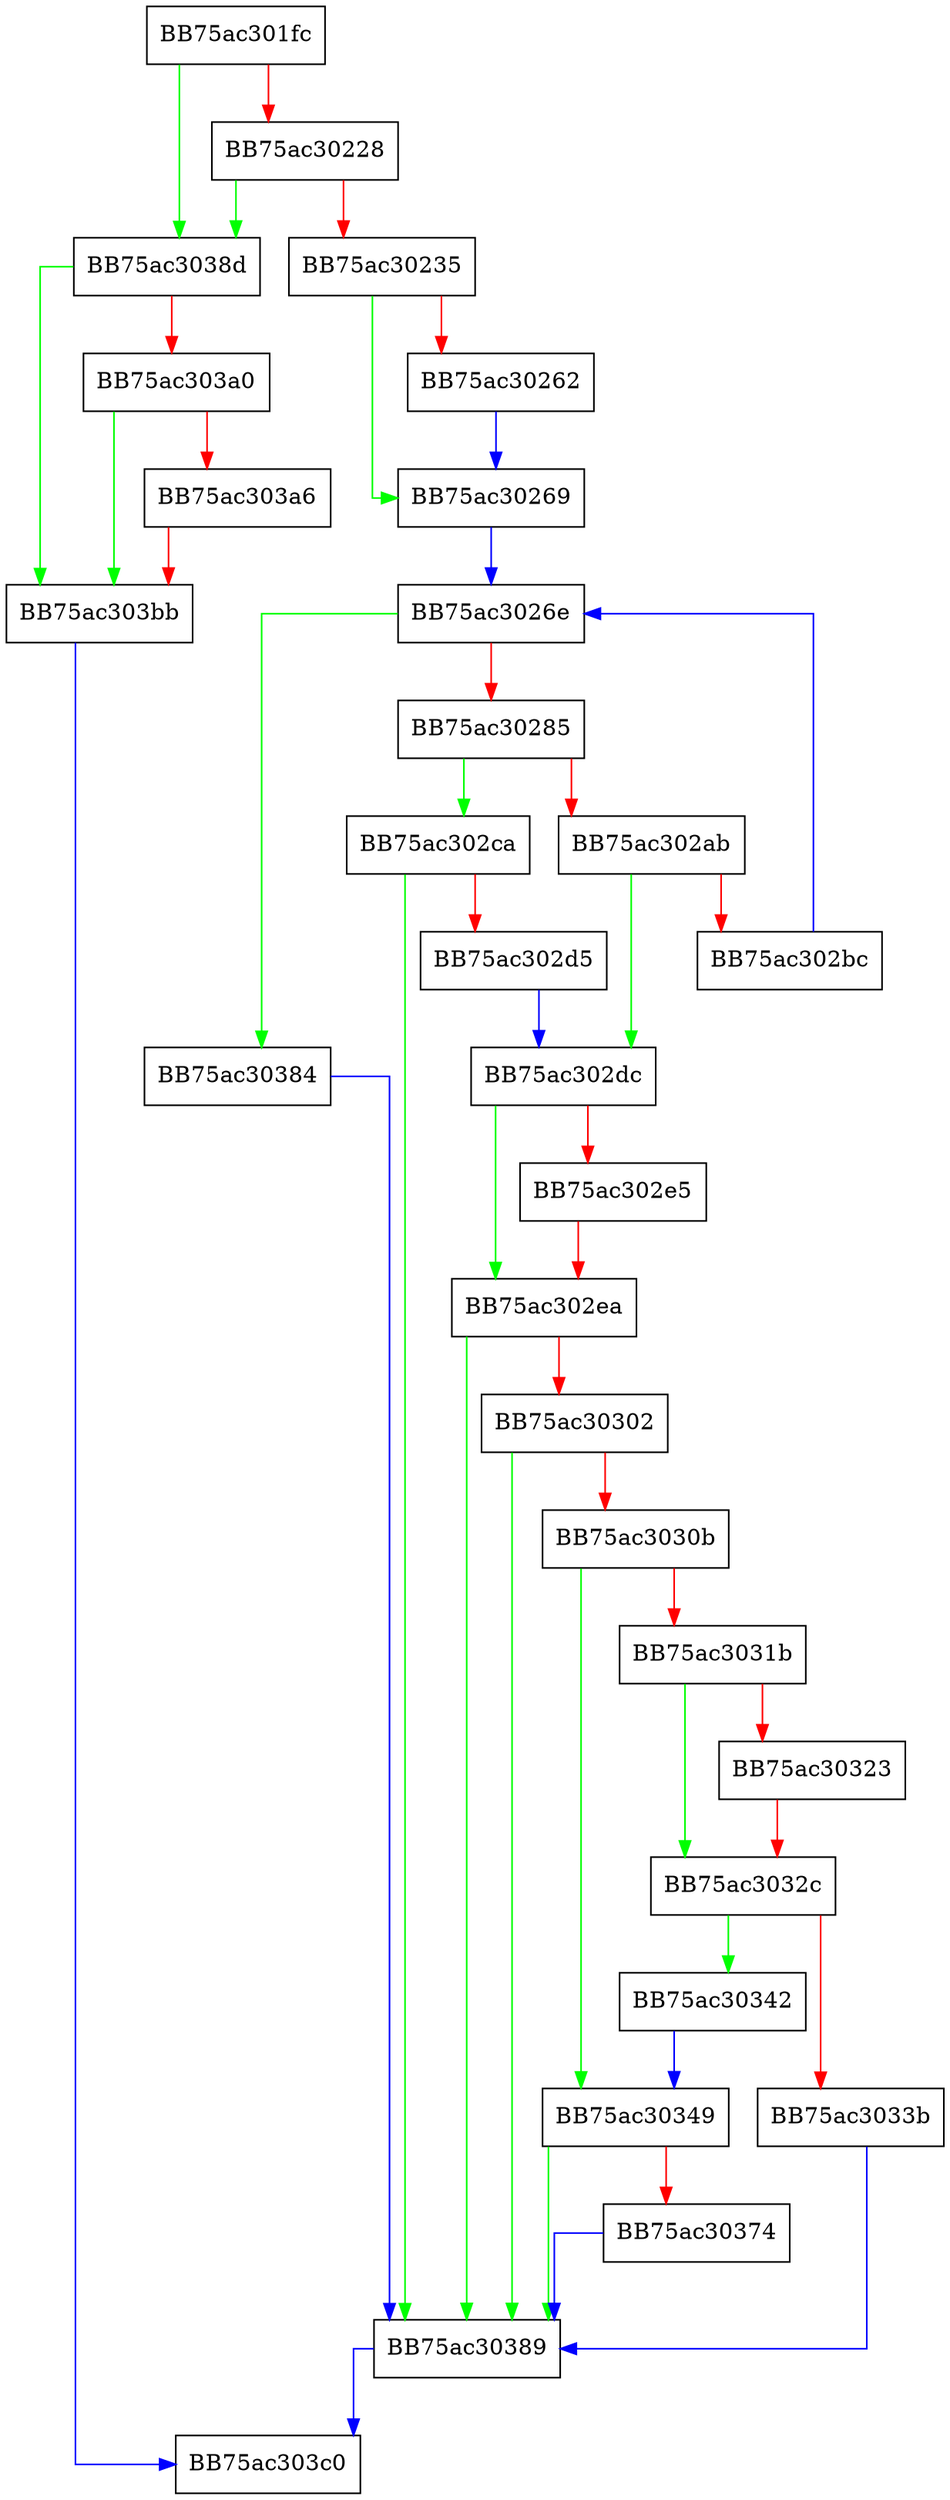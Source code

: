 digraph ReadLine {
  node [shape="box"];
  graph [splines=ortho];
  BB75ac301fc -> BB75ac3038d [color="green"];
  BB75ac301fc -> BB75ac30228 [color="red"];
  BB75ac30228 -> BB75ac3038d [color="green"];
  BB75ac30228 -> BB75ac30235 [color="red"];
  BB75ac30235 -> BB75ac30269 [color="green"];
  BB75ac30235 -> BB75ac30262 [color="red"];
  BB75ac30262 -> BB75ac30269 [color="blue"];
  BB75ac30269 -> BB75ac3026e [color="blue"];
  BB75ac3026e -> BB75ac30384 [color="green"];
  BB75ac3026e -> BB75ac30285 [color="red"];
  BB75ac30285 -> BB75ac302ca [color="green"];
  BB75ac30285 -> BB75ac302ab [color="red"];
  BB75ac302ab -> BB75ac302dc [color="green"];
  BB75ac302ab -> BB75ac302bc [color="red"];
  BB75ac302bc -> BB75ac3026e [color="blue"];
  BB75ac302ca -> BB75ac30389 [color="green"];
  BB75ac302ca -> BB75ac302d5 [color="red"];
  BB75ac302d5 -> BB75ac302dc [color="blue"];
  BB75ac302dc -> BB75ac302ea [color="green"];
  BB75ac302dc -> BB75ac302e5 [color="red"];
  BB75ac302e5 -> BB75ac302ea [color="red"];
  BB75ac302ea -> BB75ac30389 [color="green"];
  BB75ac302ea -> BB75ac30302 [color="red"];
  BB75ac30302 -> BB75ac30389 [color="green"];
  BB75ac30302 -> BB75ac3030b [color="red"];
  BB75ac3030b -> BB75ac30349 [color="green"];
  BB75ac3030b -> BB75ac3031b [color="red"];
  BB75ac3031b -> BB75ac3032c [color="green"];
  BB75ac3031b -> BB75ac30323 [color="red"];
  BB75ac30323 -> BB75ac3032c [color="red"];
  BB75ac3032c -> BB75ac30342 [color="green"];
  BB75ac3032c -> BB75ac3033b [color="red"];
  BB75ac3033b -> BB75ac30389 [color="blue"];
  BB75ac30342 -> BB75ac30349 [color="blue"];
  BB75ac30349 -> BB75ac30389 [color="green"];
  BB75ac30349 -> BB75ac30374 [color="red"];
  BB75ac30374 -> BB75ac30389 [color="blue"];
  BB75ac30384 -> BB75ac30389 [color="blue"];
  BB75ac30389 -> BB75ac303c0 [color="blue"];
  BB75ac3038d -> BB75ac303bb [color="green"];
  BB75ac3038d -> BB75ac303a0 [color="red"];
  BB75ac303a0 -> BB75ac303bb [color="green"];
  BB75ac303a0 -> BB75ac303a6 [color="red"];
  BB75ac303a6 -> BB75ac303bb [color="red"];
  BB75ac303bb -> BB75ac303c0 [color="blue"];
}